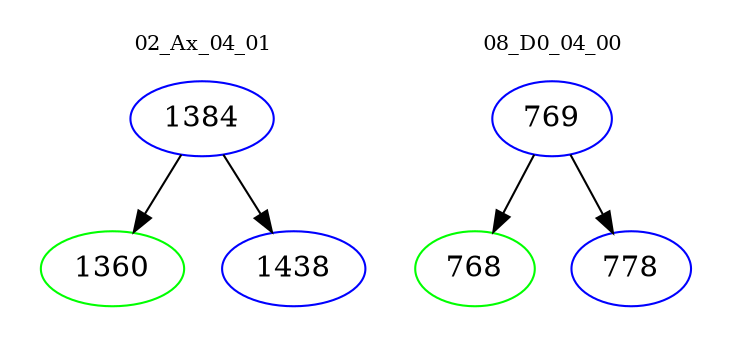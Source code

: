 digraph{
subgraph cluster_0 {
color = white
label = "02_Ax_04_01";
fontsize=10;
T0_1384 [label="1384", color="blue"]
T0_1384 -> T0_1360 [color="black"]
T0_1360 [label="1360", color="green"]
T0_1384 -> T0_1438 [color="black"]
T0_1438 [label="1438", color="blue"]
}
subgraph cluster_1 {
color = white
label = "08_D0_04_00";
fontsize=10;
T1_769 [label="769", color="blue"]
T1_769 -> T1_768 [color="black"]
T1_768 [label="768", color="green"]
T1_769 -> T1_778 [color="black"]
T1_778 [label="778", color="blue"]
}
}
